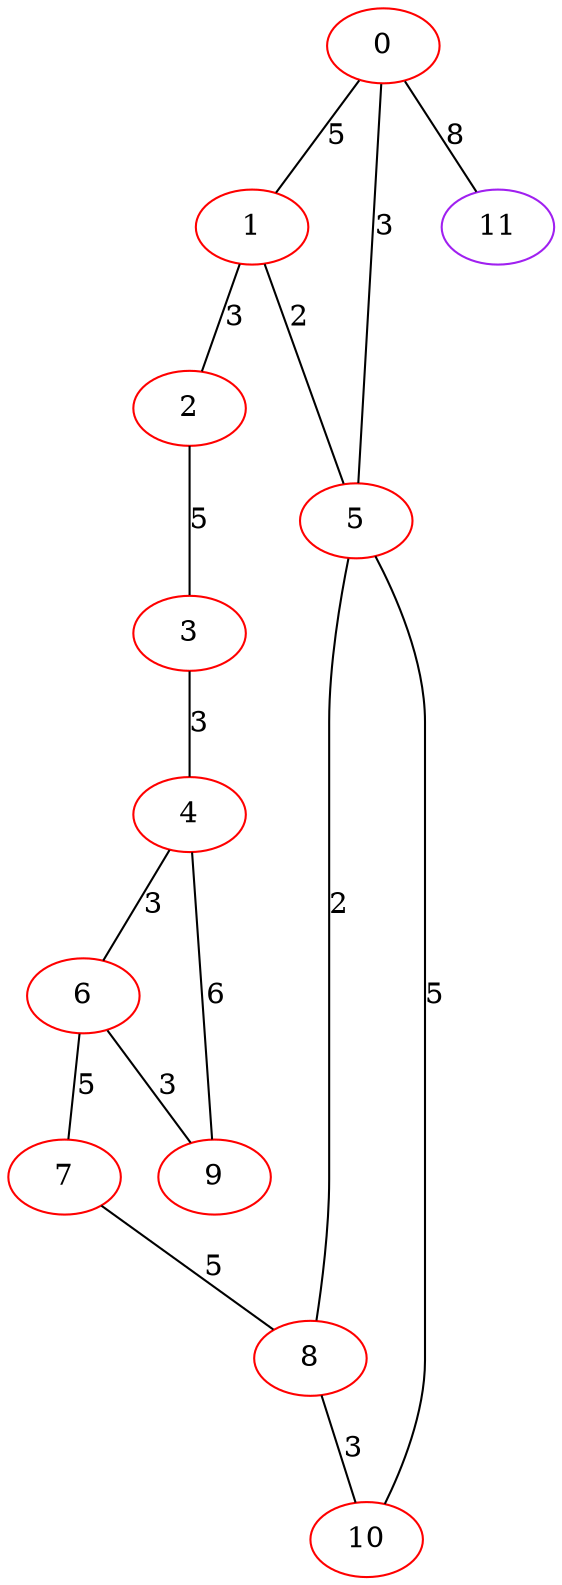 graph "" {
0 [color=red, weight=1];
1 [color=red, weight=1];
2 [color=red, weight=1];
3 [color=red, weight=1];
4 [color=red, weight=1];
5 [color=red, weight=1];
6 [color=red, weight=1];
7 [color=red, weight=1];
8 [color=red, weight=1];
9 [color=red, weight=1];
10 [color=red, weight=1];
11 [color=purple, weight=4];
0 -- 1  [key=0, label=5];
0 -- 11  [key=0, label=8];
0 -- 5  [key=0, label=3];
1 -- 2  [key=0, label=3];
1 -- 5  [key=0, label=2];
2 -- 3  [key=0, label=5];
3 -- 4  [key=0, label=3];
4 -- 9  [key=0, label=6];
4 -- 6  [key=0, label=3];
5 -- 10  [key=0, label=5];
5 -- 8  [key=0, label=2];
6 -- 9  [key=0, label=3];
6 -- 7  [key=0, label=5];
7 -- 8  [key=0, label=5];
8 -- 10  [key=0, label=3];
}

